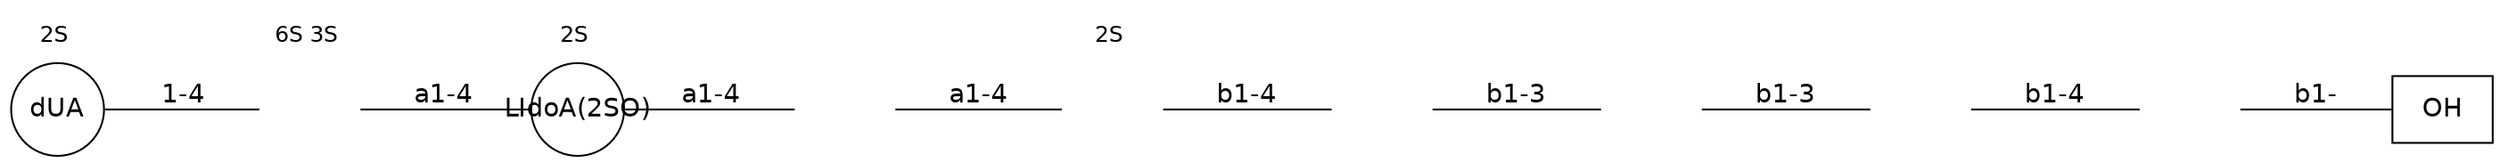 graph G {graph [splines=false forcelabels=true  dpi=72];
node [ shape="none" fontname=DejaVuSans labelfontsize=12 forcelabels="true";
label="none" size=50 fixedsize="true" scale="true"];
edge [labelfontsize=12 fontname=DejaVuSans labeldistance=1.2 labelangle = 320.0];
rankdir=LR nodesep="0.05" ranksep="0.8";
1 [shape=box label="OH"]
2 [label="" height="0.7" image="includes/MolecularMetadata/Sugars/SNFG_Symbol_Images/DXyl.svg"];
2--1[label="b1-"];

3 [label="" height="0.7" image="includes/MolecularMetadata/Sugars/SNFG_Symbol_Images/DGal.svg"];
3--2[label="b1-4"];

4 [label="" height="0.7" image="includes/MolecularMetadata/Sugars/SNFG_Symbol_Images/DGal.svg"];
4--3[label="b1-3"];

5 [label="" height="0.7" image="includes/MolecularMetadata/Sugars/SNFG_Symbol_Images/DGlcA.svg"];
5--4[label="b1-3"];

6 [label="" height="0.7" image="includes/MolecularMetadata/Sugars/SNFG_Symbol_Images/DGlcA.svg"];

b6[ shape="plaintext",fontsize="12",forcelabels="true"; height = "0.3"; labelloc = b;  label="2S "];
{ rank="same"; b6 6};
{nodesep="0.2";b6;6};
b6--6 [style=invis];
6--5[label="b1-4"];

8 [label="" height="0.7" image="includes/MolecularMetadata/Sugars/SNFG_Symbol_Images/DGlcNS.svg"];
8--6[label="a1-4"];

9 [shape=circle height="0.7" label="LIdoA(2SO)"];

b9[ shape="plaintext",fontsize="12",forcelabels="true"; height = "0.3"; labelloc = b;  label="2S "];
{ rank="same"; b9 9};
{nodesep="0.2";b9;9};
b9--9 [style=invis];
9--8[label="a1-4"];

11 [label="" height="0.7" image="includes/MolecularMetadata/Sugars/SNFG_Symbol_Images/DGlcNAc.svg"];

b11[ shape="plaintext",fontsize="12",forcelabels="true"; height = "0.3"; labelloc = b;  label="6S 3S "];
{ rank="same"; b11 11};
{nodesep="0.2";b11;11};
b11--11 [style=invis];
11--9[label="a1-4"];

14 [shape=circle height="0.7" label="dUA"];

b14[ shape="plaintext",fontsize="12",forcelabels="true"; height = "0.3"; labelloc = b;  label="2S "];
{ rank="same"; b14 14};
{nodesep="0.2";b14;14};
b14--14 [style=invis];
14--11[label="1-4"];

}
